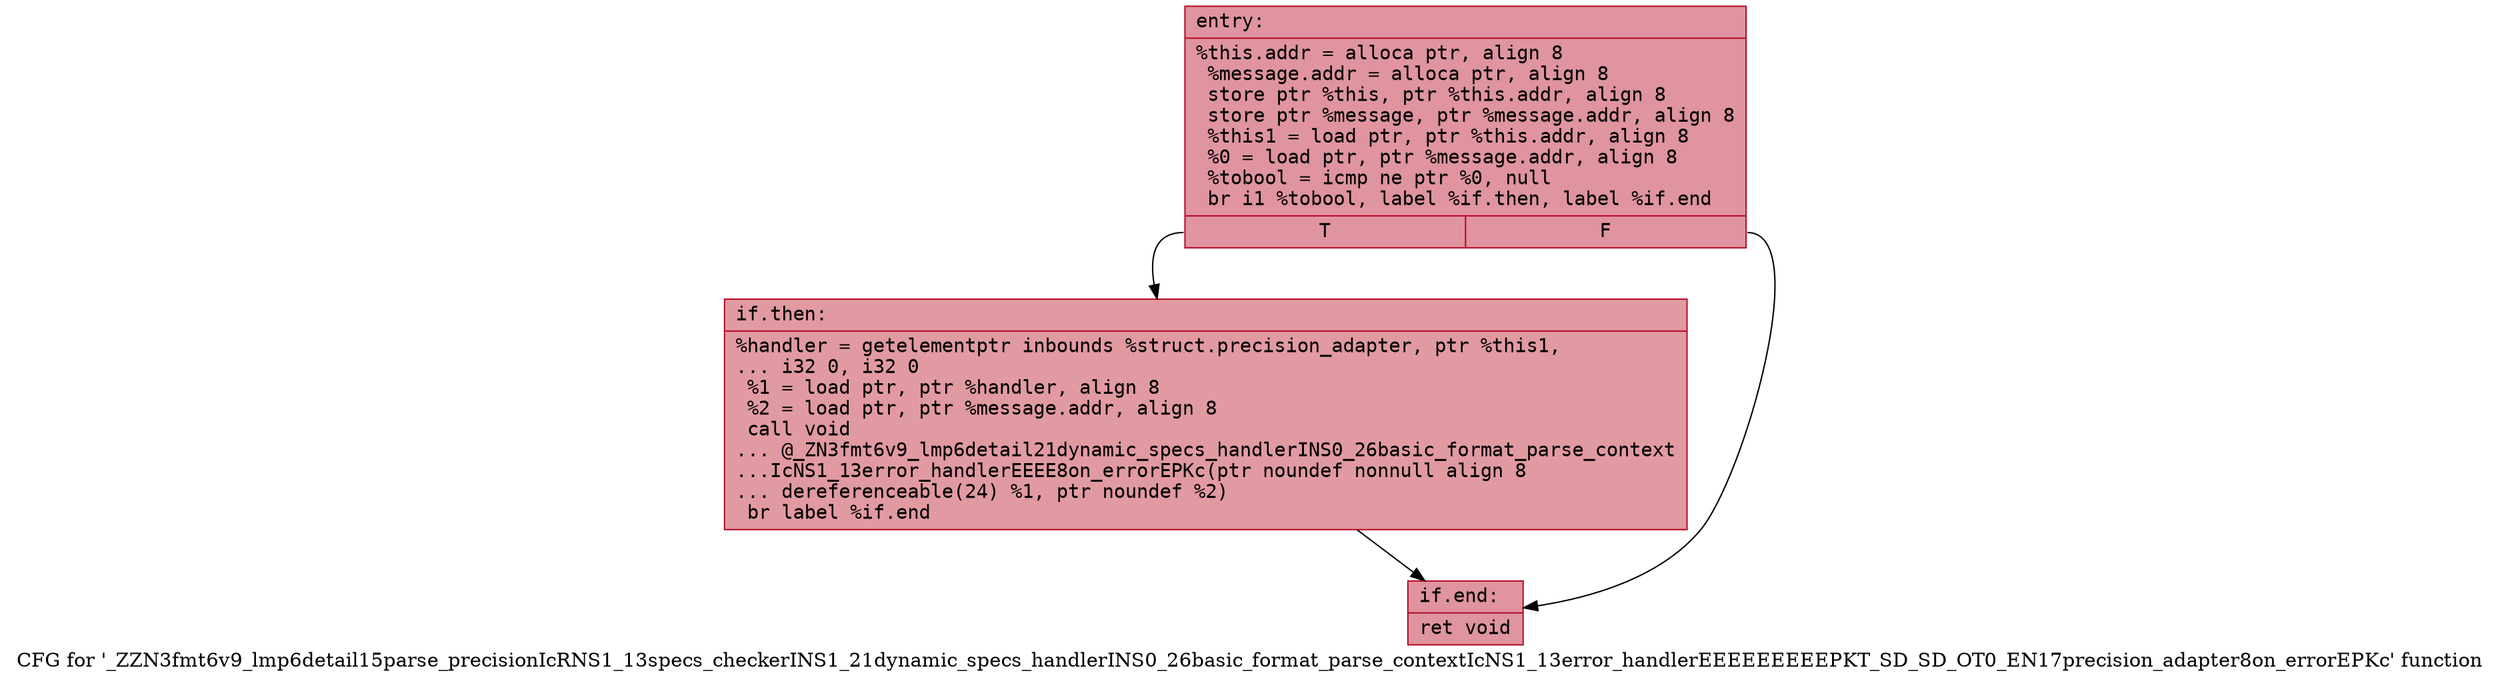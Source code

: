 digraph "CFG for '_ZZN3fmt6v9_lmp6detail15parse_precisionIcRNS1_13specs_checkerINS1_21dynamic_specs_handlerINS0_26basic_format_parse_contextIcNS1_13error_handlerEEEEEEEEEPKT_SD_SD_OT0_EN17precision_adapter8on_errorEPKc' function" {
	label="CFG for '_ZZN3fmt6v9_lmp6detail15parse_precisionIcRNS1_13specs_checkerINS1_21dynamic_specs_handlerINS0_26basic_format_parse_contextIcNS1_13error_handlerEEEEEEEEEPKT_SD_SD_OT0_EN17precision_adapter8on_errorEPKc' function";

	Node0x556bfeae7b50 [shape=record,color="#b70d28ff", style=filled, fillcolor="#b70d2870" fontname="Courier",label="{entry:\l|  %this.addr = alloca ptr, align 8\l  %message.addr = alloca ptr, align 8\l  store ptr %this, ptr %this.addr, align 8\l  store ptr %message, ptr %message.addr, align 8\l  %this1 = load ptr, ptr %this.addr, align 8\l  %0 = load ptr, ptr %message.addr, align 8\l  %tobool = icmp ne ptr %0, null\l  br i1 %tobool, label %if.then, label %if.end\l|{<s0>T|<s1>F}}"];
	Node0x556bfeae7b50:s0 -> Node0x556bfeae7ed0[tooltip="entry -> if.then\nProbability 62.50%" ];
	Node0x556bfeae7b50:s1 -> Node0x556bfeae7f40[tooltip="entry -> if.end\nProbability 37.50%" ];
	Node0x556bfeae7ed0 [shape=record,color="#b70d28ff", style=filled, fillcolor="#bb1b2c70" fontname="Courier",label="{if.then:\l|  %handler = getelementptr inbounds %struct.precision_adapter, ptr %this1,\l... i32 0, i32 0\l  %1 = load ptr, ptr %handler, align 8\l  %2 = load ptr, ptr %message.addr, align 8\l  call void\l... @_ZN3fmt6v9_lmp6detail21dynamic_specs_handlerINS0_26basic_format_parse_context\l...IcNS1_13error_handlerEEEE8on_errorEPKc(ptr noundef nonnull align 8\l... dereferenceable(24) %1, ptr noundef %2)\l  br label %if.end\l}"];
	Node0x556bfeae7ed0 -> Node0x556bfeae7f40[tooltip="if.then -> if.end\nProbability 100.00%" ];
	Node0x556bfeae7f40 [shape=record,color="#b70d28ff", style=filled, fillcolor="#b70d2870" fontname="Courier",label="{if.end:\l|  ret void\l}"];
}

